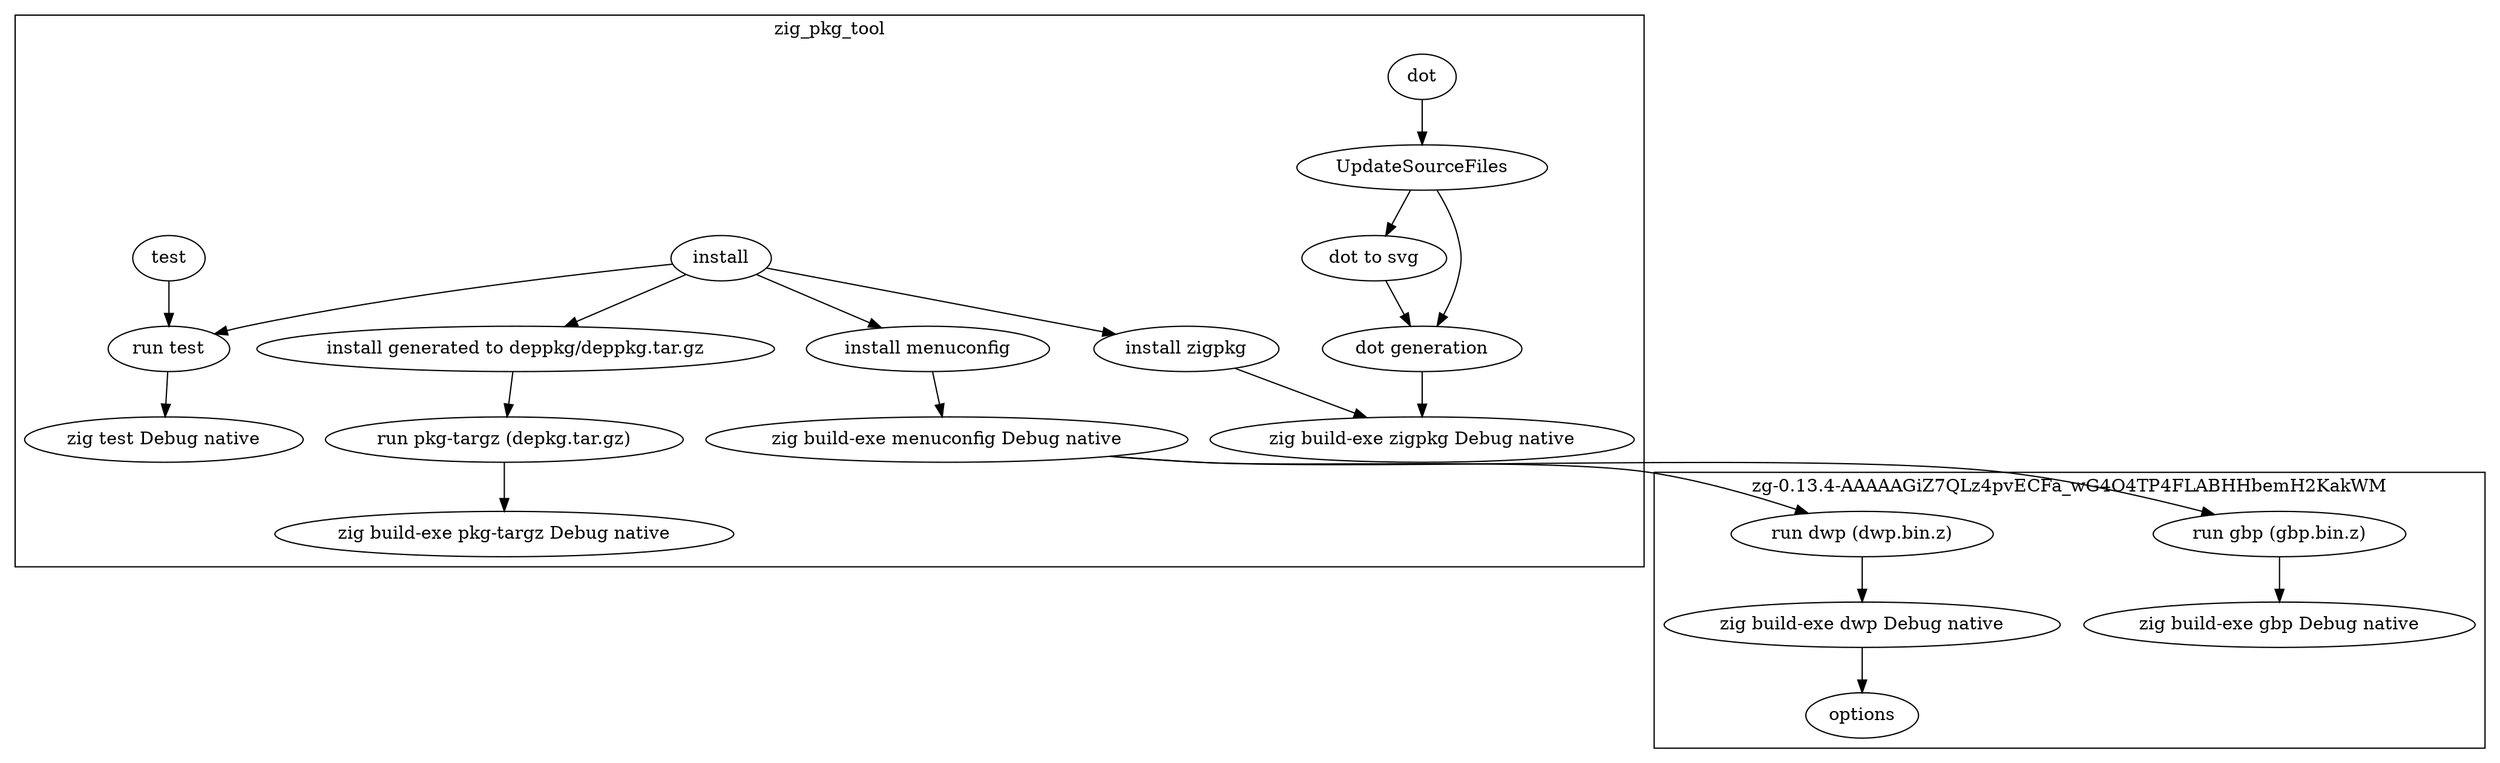 digraph {
"N0" [label="install", group="G0", tooltip="zig_pkg_tool"]
"N0" -> "N1"
"N0" -> "N2"
"N0" -> "N3"
"N0" -> "N4"
"N1" [label="install menuconfig", group="G0", tooltip="zig_pkg_tool"]
"N1" -> "N5"
"N5" [label="zig build-exe menuconfig Debug native", group="G0", tooltip="zig_pkg_tool"]
"N5" -> "N6"
"N5" -> "N7"
"N6" [label="run gbp (gbp.bin.z)", group="G1", tooltip="zg-0.13.4-AAAAAGiZ7QLz4pvECFa_wG4O4TP4FLABHHbemH2KakWM"]
"N6" -> "N8"
"N8" [label="zig build-exe gbp Debug native", group="G1", tooltip="zg-0.13.4-AAAAAGiZ7QLz4pvECFa_wG4O4TP4FLABHHbemH2KakWM"]
"N7" [label="run dwp (dwp.bin.z)", group="G1", tooltip="zg-0.13.4-AAAAAGiZ7QLz4pvECFa_wG4O4TP4FLABHHbemH2KakWM"]
"N7" -> "N9"
"N9" [label="zig build-exe dwp Debug native", group="G1", tooltip="zg-0.13.4-AAAAAGiZ7QLz4pvECFa_wG4O4TP4FLABHHbemH2KakWM"]
"N9" -> "N10"
"N10" [label="options", group="G1", tooltip="zg-0.13.4-AAAAAGiZ7QLz4pvECFa_wG4O4TP4FLABHHbemH2KakWM"]
"N2" [label="install generated to deppkg/deppkg.tar.gz", group="G0", tooltip="zig_pkg_tool"]
"N2" -> "N11"
"N11" [label="run pkg-targz (depkg.tar.gz)", group="G0", tooltip="zig_pkg_tool"]
"N11" -> "N12"
"N12" [label="zig build-exe pkg-targz Debug native", group="G0", tooltip="zig_pkg_tool"]
"N3" [label="install zigpkg", group="G0", tooltip="zig_pkg_tool"]
"N3" -> "N13"
"N13" [label="zig build-exe zigpkg Debug native", group="G0", tooltip="zig_pkg_tool"]
"N4" [label="run test", group="G0", tooltip="zig_pkg_tool"]
"N4" -> "N14"
"N14" [label="zig test Debug native", group="G0", tooltip="zig_pkg_tool"]
"N15" [label="dot", group="G0", tooltip="zig_pkg_tool"]
"N15" -> "N16"
"N16" [label="UpdateSourceFiles", group="G0", tooltip="zig_pkg_tool"]
"N16" -> "N17"
"N16" -> "N18"
"N17" [label="dot generation", group="G0", tooltip="zig_pkg_tool"]
"N17" -> "N13"
"N18" [label="dot to svg", group="G0", tooltip="zig_pkg_tool"]
"N18" -> "N17"
"N19" [label="test", group="G0", tooltip="zig_pkg_tool"]
"N19" -> "N4"
subgraph cluster_0 {
  cluster = true
  label = "zig_pkg_tool"
  "N0"
  "N1"
  "N5"
  "N2"
  "N11"
  "N12"
  "N3"
  "N13"
  "N4"
  "N14"
}
subgraph cluster_1 {
  cluster = true
  label = "zg-0.13.4-AAAAAGiZ7QLz4pvECFa_wG4O4TP4FLABHHbemH2KakWM"
  "N6"
  "N8"
  "N7"
  "N9"
  "N10"
}
subgraph cluster_0 {
  cluster = true
  label = "zig_pkg_tool"
  "N15"
  "N16"
  "N17"
  "N13"
  "N18"
  "N17"
  "N13"
}
subgraph cluster_1 {
  cluster = true
  label = "zg-0.13.4-AAAAAGiZ7QLz4pvECFa_wG4O4TP4FLABHHbemH2KakWM"
}
subgraph cluster_0 {
  cluster = true
  label = "zig_pkg_tool"
  "N19"
  "N4"
  "N14"
}
subgraph cluster_1 {
  cluster = true
  label = "zg-0.13.4-AAAAAGiZ7QLz4pvECFa_wG4O4TP4FLABHHbemH2KakWM"
}
}
